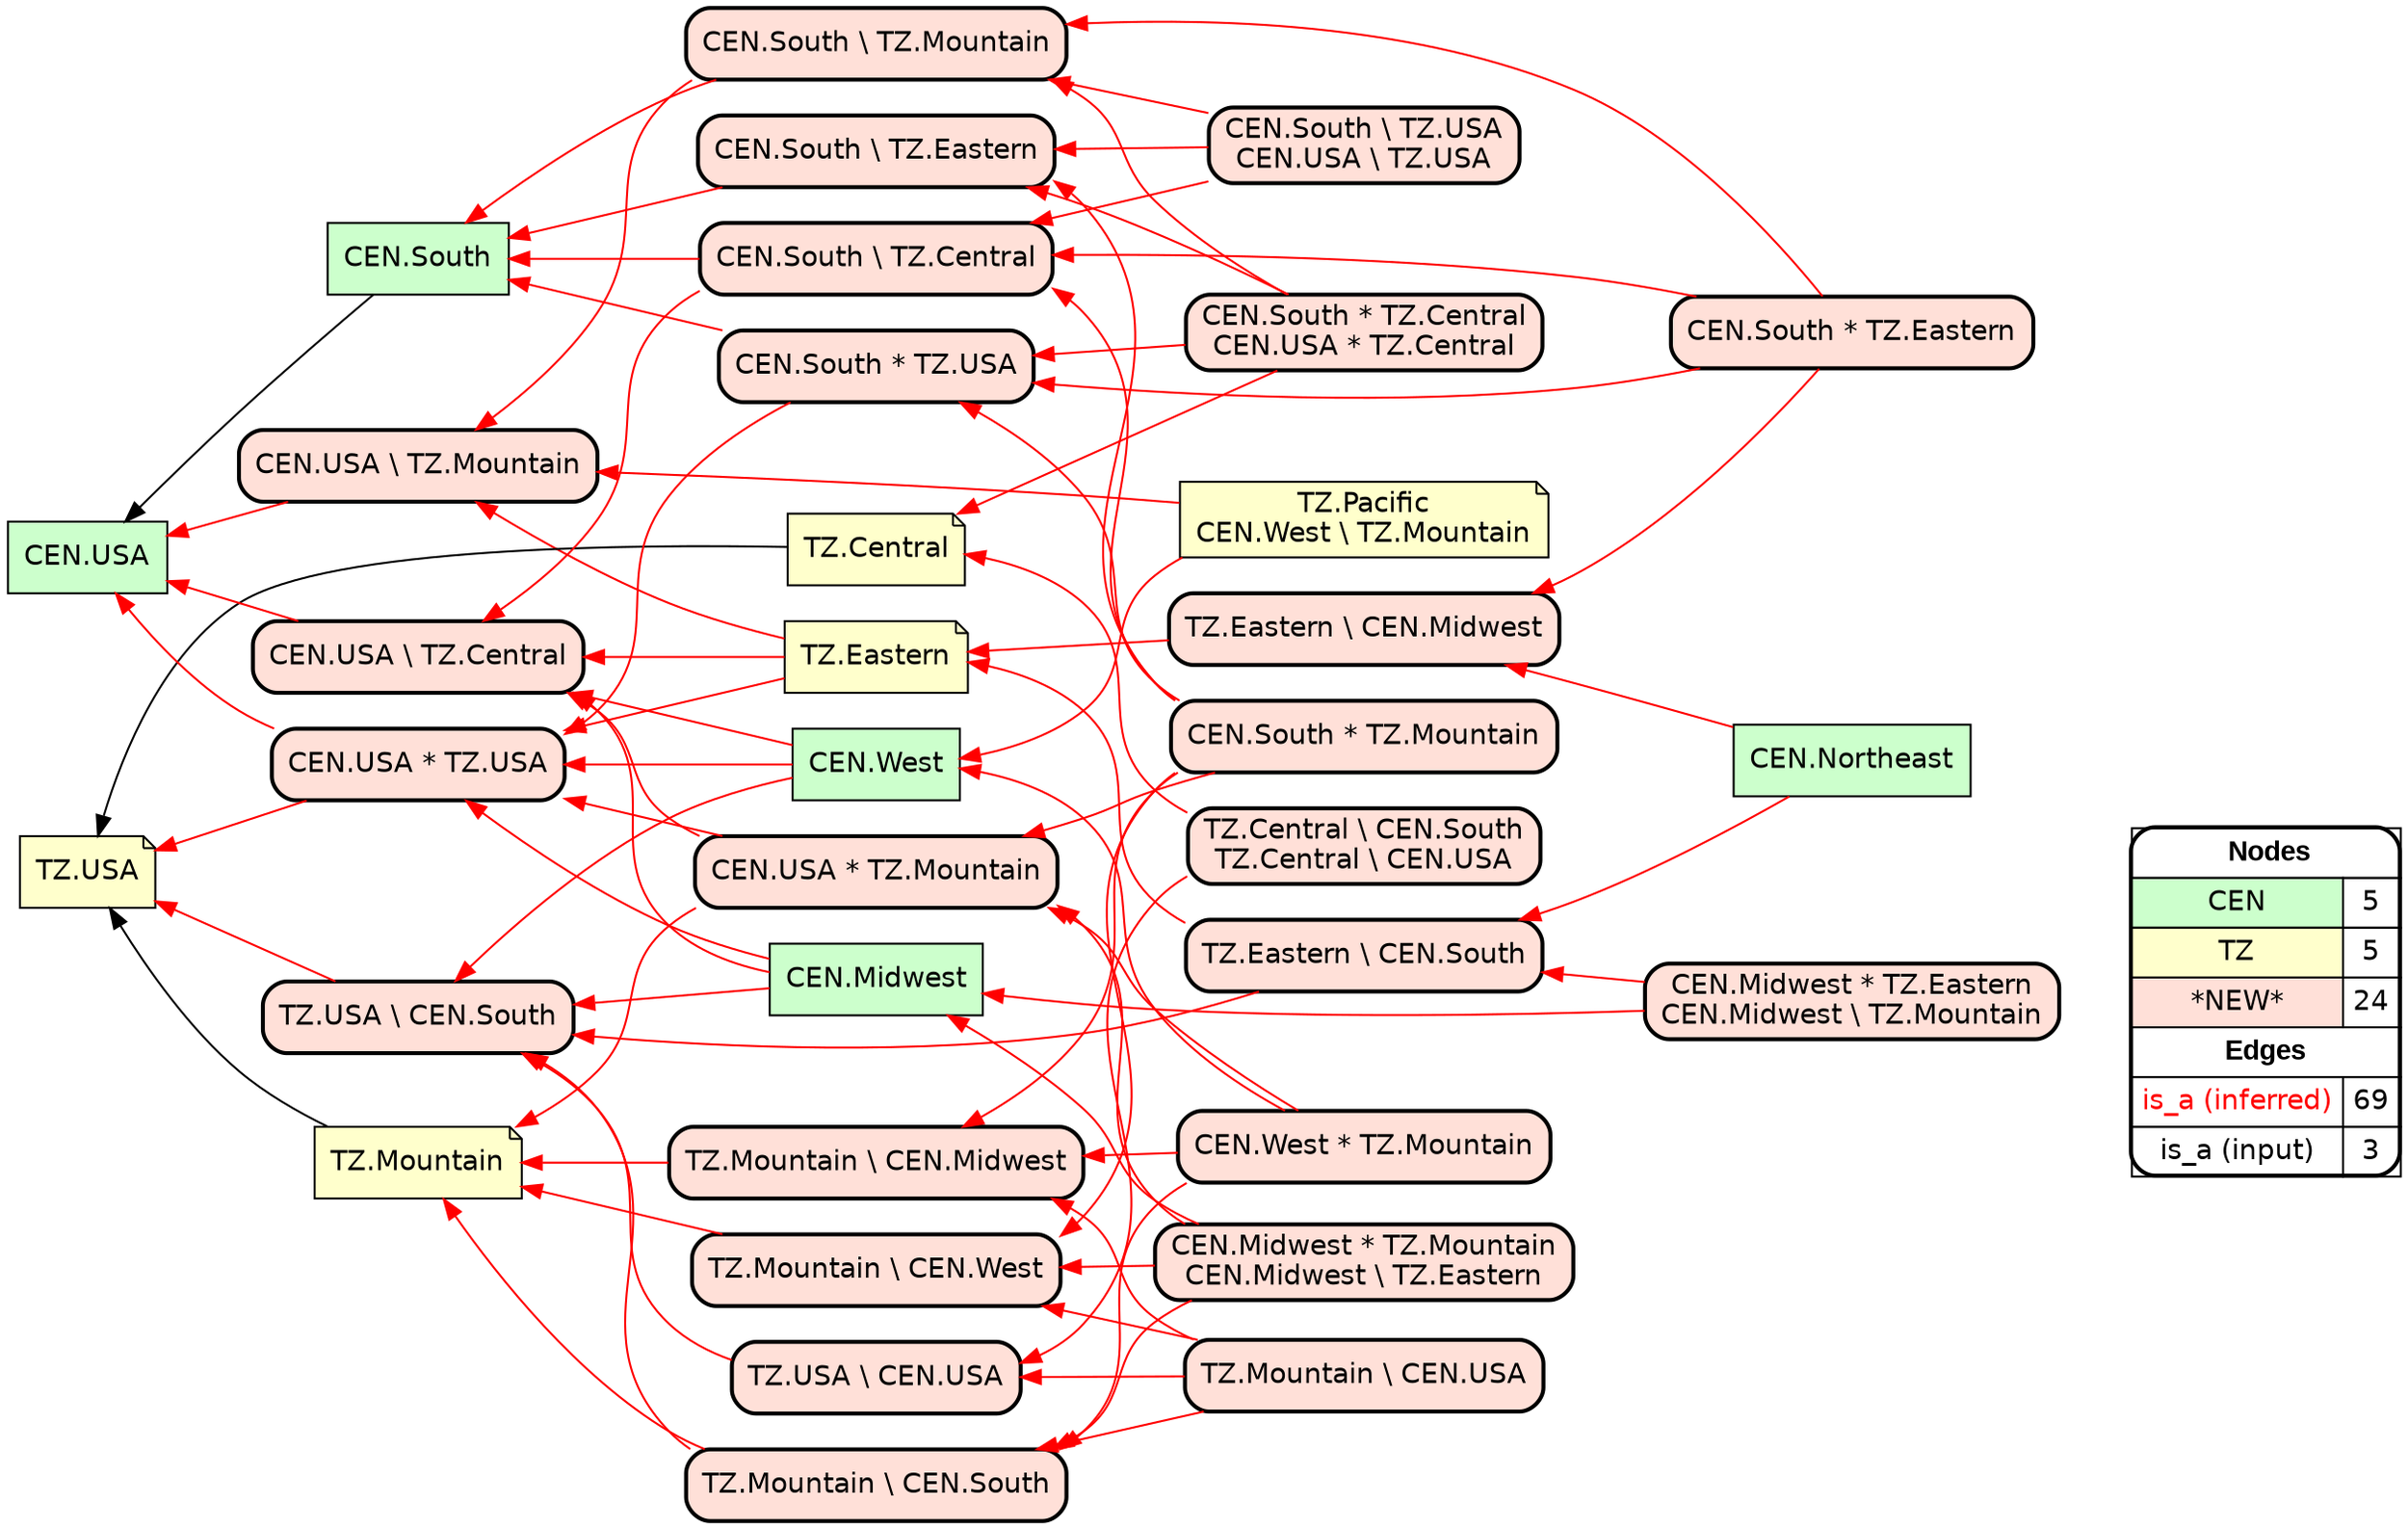 digraph{
rankdir=RL
node[shape=box style=filled fillcolor="#CCFFCC" fontname="helvetica"] 
"CEN.USA"
"CEN.Midwest"
"CEN.West"
"CEN.Northeast"
"CEN.South"
node[shape=note style=filled fillcolor="#FFFFCC" fontname="helvetica"] 
"TZ.USA"
"TZ.Eastern"
"TZ.Mountain"
"TZ.Central"
"TZ.Pacific\nCEN.West \\ TZ.Mountain"
node[shape=box style="filled,rounded,bold" fillcolor="#FFE0D8" fontname="helvetica"] 
"TZ.USA \\ CEN.South"
"TZ.Mountain \\ CEN.South"
"TZ.Mountain \\ CEN.USA"
"CEN.USA \\ TZ.Central"
"CEN.South * TZ.Eastern"
"CEN.South \\ TZ.Eastern"
"CEN.South * TZ.Central\nCEN.USA * TZ.Central"
"CEN.South * TZ.Mountain"
"CEN.South \\ TZ.USA\nCEN.USA \\ TZ.USA"
"TZ.Eastern \\ CEN.Midwest"
"TZ.USA \\ CEN.USA"
"CEN.USA * TZ.Mountain"
"TZ.Central \\ CEN.South\nTZ.Central \\ CEN.USA"
"CEN.West * TZ.Mountain"
"TZ.Mountain \\ CEN.West"
"CEN.USA \\ TZ.Mountain"
"CEN.Midwest * TZ.Mountain\nCEN.Midwest \\ TZ.Eastern"
"TZ.Mountain \\ CEN.Midwest"
"CEN.South \\ TZ.Mountain"
"CEN.USA * TZ.USA"
"CEN.Midwest * TZ.Eastern\nCEN.Midwest \\ TZ.Mountain"
"CEN.South \\ TZ.Central"
"TZ.Eastern \\ CEN.South"
"CEN.South * TZ.USA"
edge[arrowhead=normal style=dotted color="#000000" constraint=true penwidth=1]
edge[arrowhead=normal style=solid color="#FF0000" constraint=true penwidth=1]
"CEN.South * TZ.Central\nCEN.USA * TZ.Central" -> "CEN.South \\ TZ.Mountain"
"CEN.South \\ TZ.USA\nCEN.USA \\ TZ.USA" -> "CEN.South \\ TZ.Central"
"TZ.USA \\ CEN.South" -> "TZ.USA"
"TZ.Mountain \\ CEN.South" -> "TZ.USA \\ CEN.South"
"CEN.USA * TZ.Mountain" -> "TZ.Mountain"
"CEN.South * TZ.Central\nCEN.USA * TZ.Central" -> "CEN.South \\ TZ.Eastern"
"CEN.Midwest" -> "CEN.USA \\ TZ.Central"
"TZ.USA \\ CEN.USA" -> "TZ.USA \\ CEN.South"
"TZ.Mountain \\ CEN.South" -> "TZ.Mountain"
"CEN.South * TZ.USA" -> "CEN.USA * TZ.USA"
"TZ.Eastern \\ CEN.South" -> "TZ.USA \\ CEN.South"
"CEN.South \\ TZ.Central" -> "CEN.South"
"TZ.Mountain \\ CEN.USA" -> "TZ.Mountain \\ CEN.West"
"CEN.West" -> "TZ.USA \\ CEN.South"
"CEN.South * TZ.Eastern" -> "CEN.South \\ TZ.Mountain"
"CEN.South \\ TZ.USA\nCEN.USA \\ TZ.USA" -> "CEN.South \\ TZ.Mountain"
"TZ.Central \\ CEN.South\nTZ.Central \\ CEN.USA" -> "TZ.USA \\ CEN.USA"
"CEN.South * TZ.Central\nCEN.USA * TZ.Central" -> "CEN.South * TZ.USA"
"CEN.West * TZ.Mountain" -> "TZ.Mountain \\ CEN.Midwest"
"TZ.Central \\ CEN.South\nTZ.Central \\ CEN.USA" -> "TZ.Central"
"CEN.Midwest * TZ.Mountain\nCEN.Midwest \\ TZ.Eastern" -> "TZ.Mountain \\ CEN.West"
"TZ.Pacific\nCEN.West \\ TZ.Mountain" -> "CEN.West"
"CEN.West * TZ.Mountain" -> "CEN.USA * TZ.Mountain"
"CEN.Northeast" -> "TZ.Eastern \\ CEN.Midwest"
"TZ.Eastern \\ CEN.Midwest" -> "TZ.Eastern"
"CEN.USA * TZ.Mountain" -> "CEN.USA * TZ.USA"
"CEN.West" -> "CEN.USA \\ TZ.Central"
"TZ.Eastern" -> "CEN.USA * TZ.USA"
"CEN.Midwest * TZ.Mountain\nCEN.Midwest \\ TZ.Eastern" -> "CEN.USA * TZ.Mountain"
"TZ.Mountain \\ CEN.USA" -> "TZ.Mountain \\ CEN.South"
"CEN.South * TZ.Mountain" -> "CEN.South \\ TZ.Eastern"
"CEN.Midwest * TZ.Mountain\nCEN.Midwest \\ TZ.Eastern" -> "TZ.Mountain \\ CEN.South"
"CEN.USA * TZ.USA" -> "CEN.USA"
"CEN.South * TZ.Mountain" -> "CEN.USA * TZ.Mountain"
"TZ.Mountain \\ CEN.West" -> "TZ.Mountain"
"CEN.West * TZ.Mountain" -> "CEN.West"
"CEN.South * TZ.Mountain" -> "CEN.South * TZ.USA"
"TZ.Eastern" -> "CEN.USA \\ TZ.Central"
"TZ.Mountain \\ CEN.USA" -> "TZ.Mountain \\ CEN.Midwest"
"CEN.South * TZ.Eastern" -> "TZ.Eastern \\ CEN.Midwest"
"CEN.Northeast" -> "TZ.Eastern \\ CEN.South"
"CEN.South \\ TZ.USA\nCEN.USA \\ TZ.USA" -> "CEN.South \\ TZ.Eastern"
"CEN.West" -> "CEN.USA * TZ.USA"
"CEN.USA * TZ.USA" -> "TZ.USA"
"CEN.South \\ TZ.Mountain" -> "CEN.USA \\ TZ.Mountain"
"CEN.Midwest * TZ.Eastern\nCEN.Midwest \\ TZ.Mountain" -> "CEN.Midwest"
"CEN.West * TZ.Mountain" -> "TZ.Mountain \\ CEN.South"
"CEN.South \\ TZ.Mountain" -> "CEN.South"
"CEN.South \\ TZ.Central" -> "CEN.USA \\ TZ.Central"
"CEN.Midwest * TZ.Mountain\nCEN.Midwest \\ TZ.Eastern" -> "CEN.Midwest"
"CEN.South * TZ.Eastern" -> "CEN.South \\ TZ.Central"
"CEN.USA * TZ.Mountain" -> "CEN.USA \\ TZ.Central"
"CEN.Midwest" -> "CEN.USA * TZ.USA"
"CEN.South * TZ.Mountain" -> "TZ.Mountain \\ CEN.West"
"TZ.Eastern \\ CEN.South" -> "TZ.Eastern"
"CEN.South * TZ.Eastern" -> "CEN.South * TZ.USA"
"CEN.Midwest * TZ.Eastern\nCEN.Midwest \\ TZ.Mountain" -> "TZ.Eastern \\ CEN.South"
"CEN.South * TZ.Central\nCEN.USA * TZ.Central" -> "TZ.Central"
"CEN.USA \\ TZ.Mountain" -> "CEN.USA"
"TZ.Pacific\nCEN.West \\ TZ.Mountain" -> "CEN.USA \\ TZ.Mountain"
"CEN.South * TZ.Mountain" -> "CEN.South \\ TZ.Central"
"CEN.South \\ TZ.Eastern" -> "CEN.South"
"CEN.Midwest" -> "TZ.USA \\ CEN.South"
"TZ.Mountain \\ CEN.Midwest" -> "TZ.Mountain"
"CEN.USA \\ TZ.Central" -> "CEN.USA"
"TZ.Eastern" -> "CEN.USA \\ TZ.Mountain"
"TZ.Mountain \\ CEN.USA" -> "TZ.USA \\ CEN.USA"
"CEN.South * TZ.USA" -> "CEN.South"
"CEN.South * TZ.Mountain" -> "TZ.Mountain \\ CEN.Midwest"
edge[arrowhead=normal style=solid color="#000000" constraint=true penwidth=1]
"CEN.South" -> "CEN.USA"
"TZ.Mountain" -> "TZ.USA"
"TZ.Central" -> "TZ.USA"
node[shape=box] 
{rank=source Legend [fillcolor= white margin=0 label=< 
 <TABLE BORDER="0" CELLBORDER="1" CELLSPACING="0" CELLPADDING="4"> 
<TR> <TD COLSPAN="2"><font face="Arial Black"> Nodes</font></TD> </TR> 
<TR> 
 <TD bgcolor="#CCFFCC" fontname="helvetica">CEN</TD> 
 <TD>5</TD> 
 </TR> 
<TR> 
 <TD bgcolor="#FFFFCC" fontname="helvetica">TZ</TD> 
 <TD>5</TD> 
 </TR> 
<TR> 
 <TD bgcolor="#FFE0D8" fontname="helvetica">*NEW*</TD> 
 <TD>24</TD> 
 </TR> 
<TR> <TD COLSPAN="2"><font face = "Arial Black"> Edges </font></TD> </TR> 
<TR> 
 <TD><font color ="#FF0000">is_a (inferred)</font></TD><TD>69</TD>
</TR>
<TR> 
 <TD><font color ="#000000">is_a (input)</font></TD><TD>3</TD>
</TR>
</TABLE> 
 >] } 
}